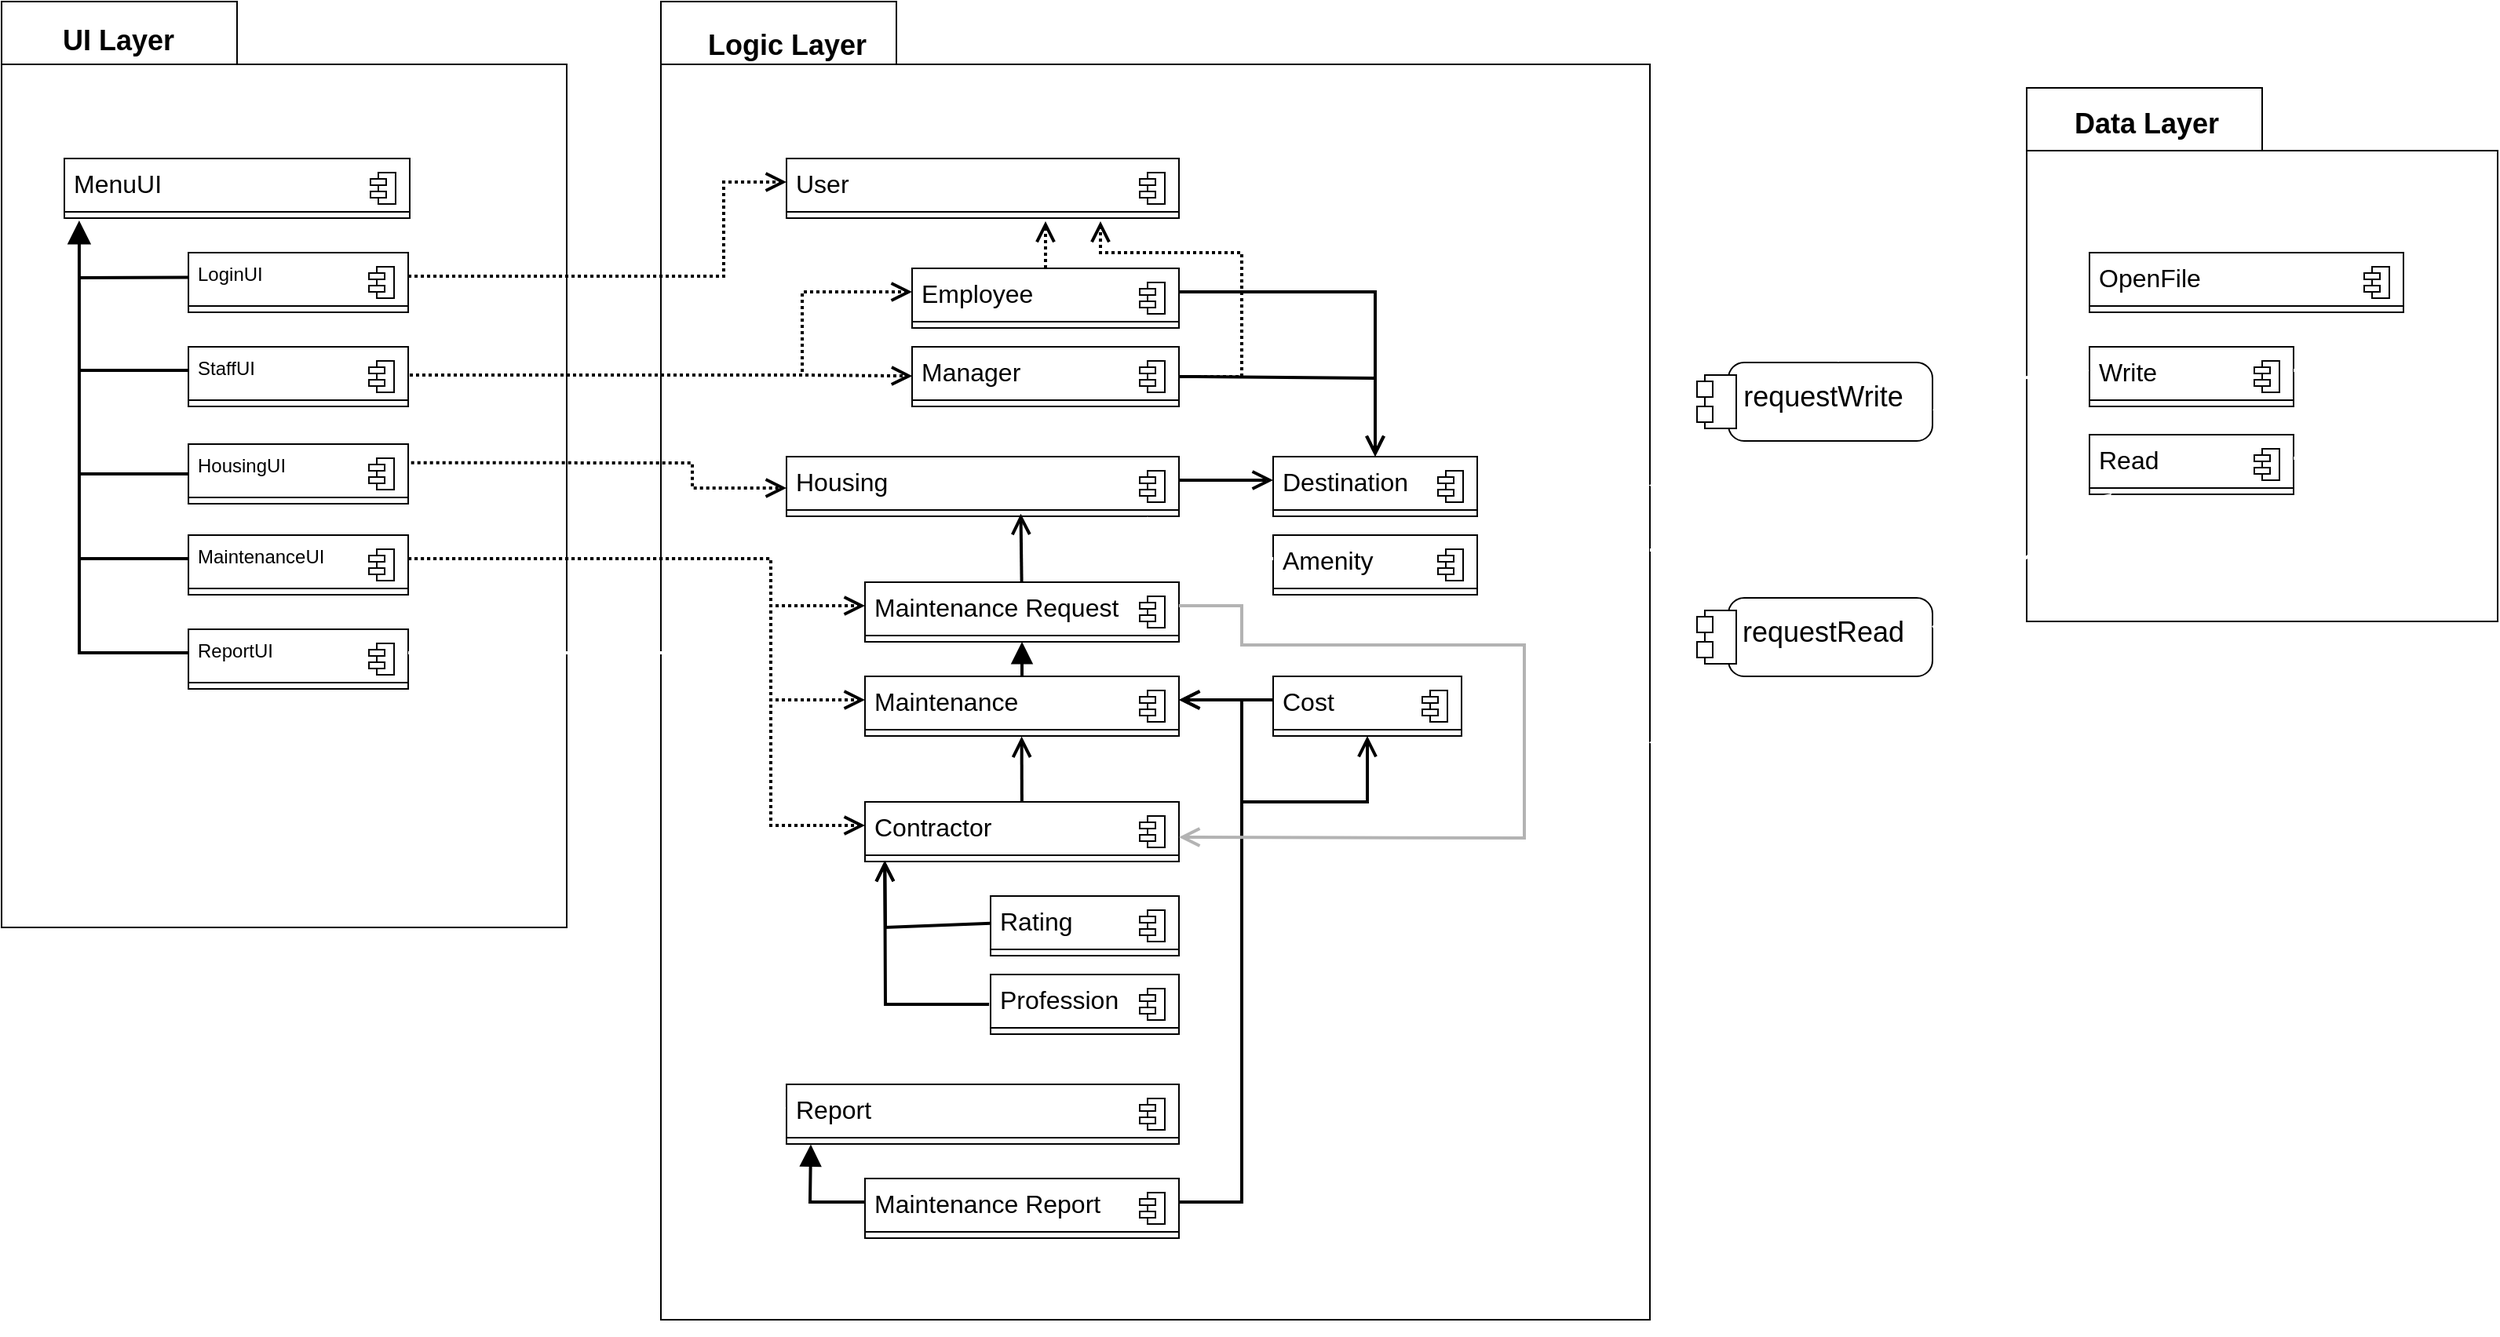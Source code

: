 <mxfile>
    <diagram id="KX5IA-no8OIPDdIY10QK" name="Page-1">
        <mxGraphModel dx="1958" dy="1883" grid="1" gridSize="10" guides="1" tooltips="1" connect="1" arrows="1" fold="1" page="1" pageScale="1" pageWidth="827" pageHeight="1169" math="0" shadow="0">
            <root>
                <mxCell id="0"/>
                <mxCell id="1" parent="0"/>
                <mxCell id="13" value="" style="group" vertex="1" connectable="0" parent="1">
                    <mxGeometry x="40" y="50" width="360" height="590" as="geometry"/>
                </mxCell>
                <mxCell id="11" value="" style="shape=folder;fontStyle=1;tabWidth=150;tabHeight=40;tabPosition=left;html=1;boundedLbl=1;" vertex="1" parent="13">
                    <mxGeometry width="360" height="590" as="geometry"/>
                </mxCell>
                <mxCell id="12" value="UI Layer" style="text;html=1;resizable=0;autosize=1;align=center;verticalAlign=middle;points=[];fillColor=none;strokeColor=none;rounded=0;fontSize=18;fontStyle=1" vertex="1" parent="13">
                    <mxGeometry x="29.032" y="9.516" width="90" height="30" as="geometry"/>
                </mxCell>
                <mxCell id="20" value="" style="fontStyle=1;align=center;verticalAlign=top;childLayout=stackLayout;horizontal=1;horizontalStack=0;resizeParent=1;resizeParentMax=0;resizeLast=0;marginBottom=0;fontSize=18;" vertex="1" parent="13">
                    <mxGeometry x="40" y="100" width="220" height="38" as="geometry"/>
                </mxCell>
                <mxCell id="21" value="&lt;font style=&quot;font-size: 16px&quot;&gt;MenuUI&lt;/font&gt;" style="html=1;align=left;spacingLeft=4;verticalAlign=top;strokeColor=none;fillColor=none;" vertex="1" parent="20">
                    <mxGeometry width="220" height="30" as="geometry"/>
                </mxCell>
                <mxCell id="22" value="" style="shape=module;jettyWidth=10;jettyHeight=4;" vertex="1" parent="21">
                    <mxGeometry x="1" width="16" height="20" relative="1" as="geometry">
                        <mxPoint x="-25" y="9" as="offset"/>
                    </mxGeometry>
                </mxCell>
                <mxCell id="23" value="" style="line;strokeWidth=1;fillColor=none;align=left;verticalAlign=middle;spacingTop=-1;spacingLeft=3;spacingRight=3;rotatable=0;labelPosition=right;points=[];portConstraint=eastwest;" vertex="1" parent="20">
                    <mxGeometry y="30" width="220" height="8" as="geometry"/>
                </mxCell>
                <mxCell id="33" value="" style="fontStyle=1;align=center;verticalAlign=top;childLayout=stackLayout;horizontal=1;horizontalStack=0;resizeParent=1;resizeParentMax=0;resizeLast=0;marginBottom=0;fontSize=18;" vertex="1" parent="13">
                    <mxGeometry x="119.03" y="282" width="140" height="38" as="geometry"/>
                </mxCell>
                <mxCell id="34" value="HousingUI" style="html=1;align=left;spacingLeft=4;verticalAlign=top;strokeColor=none;fillColor=none;" vertex="1" parent="33">
                    <mxGeometry width="140" height="30" as="geometry"/>
                </mxCell>
                <mxCell id="35" value="" style="shape=module;jettyWidth=10;jettyHeight=4;" vertex="1" parent="34">
                    <mxGeometry x="1" width="16" height="20" relative="1" as="geometry">
                        <mxPoint x="-25" y="9" as="offset"/>
                    </mxGeometry>
                </mxCell>
                <mxCell id="36" value="" style="line;strokeWidth=1;fillColor=none;align=left;verticalAlign=middle;spacingTop=-1;spacingLeft=3;spacingRight=3;rotatable=0;labelPosition=right;points=[];portConstraint=eastwest;" vertex="1" parent="33">
                    <mxGeometry y="30" width="140" height="8" as="geometry"/>
                </mxCell>
                <mxCell id="41" value="" style="fontStyle=1;align=center;verticalAlign=top;childLayout=stackLayout;horizontal=1;horizontalStack=0;resizeParent=1;resizeParentMax=0;resizeLast=0;marginBottom=0;fontSize=18;" vertex="1" parent="13">
                    <mxGeometry x="119.03" y="160" width="140" height="38" as="geometry"/>
                </mxCell>
                <mxCell id="42" value="LoginUI" style="html=1;align=left;spacingLeft=4;verticalAlign=top;strokeColor=none;fillColor=none;" vertex="1" parent="41">
                    <mxGeometry width="140" height="30" as="geometry"/>
                </mxCell>
                <mxCell id="43" value="" style="shape=module;jettyWidth=10;jettyHeight=4;" vertex="1" parent="42">
                    <mxGeometry x="1" width="16" height="20" relative="1" as="geometry">
                        <mxPoint x="-25" y="9" as="offset"/>
                    </mxGeometry>
                </mxCell>
                <mxCell id="44" value="" style="line;strokeWidth=1;fillColor=none;align=left;verticalAlign=middle;spacingTop=-1;spacingLeft=3;spacingRight=3;rotatable=0;labelPosition=right;points=[];portConstraint=eastwest;" vertex="1" parent="41">
                    <mxGeometry y="30" width="140" height="8" as="geometry"/>
                </mxCell>
                <mxCell id="29" value="" style="fontStyle=1;align=center;verticalAlign=top;childLayout=stackLayout;horizontal=1;horizontalStack=0;resizeParent=1;resizeParentMax=0;resizeLast=0;marginBottom=0;fontSize=18;" vertex="1" parent="13">
                    <mxGeometry x="119.03" y="220" width="140" height="38" as="geometry"/>
                </mxCell>
                <mxCell id="30" value="StaffUI" style="html=1;align=left;spacingLeft=4;verticalAlign=top;strokeColor=none;fillColor=none;" vertex="1" parent="29">
                    <mxGeometry width="140" height="30" as="geometry"/>
                </mxCell>
                <mxCell id="31" value="" style="shape=module;jettyWidth=10;jettyHeight=4;" vertex="1" parent="30">
                    <mxGeometry x="1" width="16" height="20" relative="1" as="geometry">
                        <mxPoint x="-25" y="9" as="offset"/>
                    </mxGeometry>
                </mxCell>
                <mxCell id="32" value="" style="line;strokeWidth=1;fillColor=none;align=left;verticalAlign=middle;spacingTop=-1;spacingLeft=3;spacingRight=3;rotatable=0;labelPosition=right;points=[];portConstraint=eastwest;" vertex="1" parent="29">
                    <mxGeometry y="30" width="140" height="8" as="geometry"/>
                </mxCell>
                <mxCell id="37" value="" style="fontStyle=1;align=center;verticalAlign=top;childLayout=stackLayout;horizontal=1;horizontalStack=0;resizeParent=1;resizeParentMax=0;resizeLast=0;marginBottom=0;fontSize=18;" vertex="1" parent="13">
                    <mxGeometry x="119.03" y="340" width="140" height="38" as="geometry"/>
                </mxCell>
                <mxCell id="38" value="MaintenanceUI" style="html=1;align=left;spacingLeft=4;verticalAlign=top;strokeColor=none;fillColor=none;" vertex="1" parent="37">
                    <mxGeometry width="140" height="30" as="geometry"/>
                </mxCell>
                <mxCell id="39" value="" style="shape=module;jettyWidth=10;jettyHeight=4;" vertex="1" parent="38">
                    <mxGeometry x="1" width="16" height="20" relative="1" as="geometry">
                        <mxPoint x="-25" y="9" as="offset"/>
                    </mxGeometry>
                </mxCell>
                <mxCell id="40" value="" style="line;strokeWidth=1;fillColor=none;align=left;verticalAlign=middle;spacingTop=-1;spacingLeft=3;spacingRight=3;rotatable=0;labelPosition=right;points=[];portConstraint=eastwest;" vertex="1" parent="37">
                    <mxGeometry y="30" width="140" height="8" as="geometry"/>
                </mxCell>
                <mxCell id="45" value="" style="fontStyle=1;align=center;verticalAlign=top;childLayout=stackLayout;horizontal=1;horizontalStack=0;resizeParent=1;resizeParentMax=0;resizeLast=0;marginBottom=0;fontSize=18;" vertex="1" parent="13">
                    <mxGeometry x="119.03" y="400" width="140" height="38" as="geometry"/>
                </mxCell>
                <mxCell id="46" value="ReportUI" style="html=1;align=left;spacingLeft=4;verticalAlign=top;strokeColor=none;fillColor=none;" vertex="1" parent="45">
                    <mxGeometry width="140" height="30" as="geometry"/>
                </mxCell>
                <mxCell id="47" value="" style="shape=module;jettyWidth=10;jettyHeight=4;" vertex="1" parent="46">
                    <mxGeometry x="1" width="16" height="20" relative="1" as="geometry">
                        <mxPoint x="-25" y="9" as="offset"/>
                    </mxGeometry>
                </mxCell>
                <mxCell id="48" value="" style="line;strokeWidth=1;fillColor=none;align=left;verticalAlign=middle;spacingTop=-1;spacingLeft=3;spacingRight=3;rotatable=0;labelPosition=right;points=[];portConstraint=eastwest;" vertex="1" parent="45">
                    <mxGeometry y="30" width="140" height="8" as="geometry"/>
                </mxCell>
                <mxCell id="52" style="edgeStyle=orthogonalEdgeStyle;html=1;entryX=0;entryY=0.5;entryDx=0;entryDy=0;fontSize=18;exitX=0.043;exitY=1.041;exitDx=0;exitDy=0;exitPerimeter=0;rounded=0;endSize=9;strokeWidth=2;endArrow=none;endFill=0;startArrow=block;startFill=1;startSize=10;" edge="1" parent="13" source="20" target="46">
                    <mxGeometry relative="1" as="geometry"/>
                </mxCell>
                <mxCell id="14" value="" style="group" vertex="1" connectable="0" parent="1">
                    <mxGeometry x="460" y="50" width="630" height="850" as="geometry"/>
                </mxCell>
                <mxCell id="15" value="" style="shape=folder;fontStyle=1;tabWidth=150;tabHeight=40;tabPosition=left;html=1;boundedLbl=1;" vertex="1" parent="14">
                    <mxGeometry width="630" height="840" as="geometry"/>
                </mxCell>
                <mxCell id="16" value="Logic Layer" style="text;html=1;resizable=0;autosize=1;align=center;verticalAlign=middle;points=[];fillColor=none;strokeColor=none;rounded=0;fontSize=18;fontStyle=1" vertex="1" parent="14">
                    <mxGeometry x="20.323" y="13.226" width="120" height="30" as="geometry"/>
                </mxCell>
                <mxCell id="60" value="" style="fontStyle=1;align=center;verticalAlign=top;childLayout=stackLayout;horizontal=1;horizontalStack=0;resizeParent=1;resizeParentMax=0;resizeLast=0;marginBottom=0;fontSize=18;" vertex="1" parent="14">
                    <mxGeometry x="80" y="100" width="250" height="38" as="geometry"/>
                </mxCell>
                <mxCell id="61" value="&lt;span style=&quot;font-size: 16px&quot;&gt;User&lt;/span&gt;" style="html=1;align=left;spacingLeft=4;verticalAlign=top;strokeColor=none;fillColor=none;" vertex="1" parent="60">
                    <mxGeometry width="250" height="30" as="geometry"/>
                </mxCell>
                <mxCell id="62" value="" style="shape=module;jettyWidth=10;jettyHeight=4;" vertex="1" parent="61">
                    <mxGeometry x="1" width="16" height="20" relative="1" as="geometry">
                        <mxPoint x="-25" y="9" as="offset"/>
                    </mxGeometry>
                </mxCell>
                <mxCell id="63" value="" style="line;strokeWidth=1;fillColor=none;align=left;verticalAlign=middle;spacingTop=-1;spacingLeft=3;spacingRight=3;rotatable=0;labelPosition=right;points=[];portConstraint=eastwest;" vertex="1" parent="60">
                    <mxGeometry y="30" width="250" height="8" as="geometry"/>
                </mxCell>
                <mxCell id="65" value="" style="fontStyle=1;align=center;verticalAlign=top;childLayout=stackLayout;horizontal=1;horizontalStack=0;resizeParent=1;resizeParentMax=0;resizeLast=0;marginBottom=0;fontSize=18;" vertex="1" parent="14">
                    <mxGeometry x="160" y="170" width="170" height="38" as="geometry"/>
                </mxCell>
                <mxCell id="66" value="&lt;span style=&quot;font-size: 16px&quot;&gt;Employee&lt;/span&gt;" style="html=1;align=left;spacingLeft=4;verticalAlign=top;strokeColor=none;fillColor=none;" vertex="1" parent="65">
                    <mxGeometry width="170" height="30" as="geometry"/>
                </mxCell>
                <mxCell id="67" value="" style="shape=module;jettyWidth=10;jettyHeight=4;" vertex="1" parent="66">
                    <mxGeometry x="1" width="16" height="20" relative="1" as="geometry">
                        <mxPoint x="-25" y="9" as="offset"/>
                    </mxGeometry>
                </mxCell>
                <mxCell id="68" value="" style="line;strokeWidth=1;fillColor=none;align=left;verticalAlign=middle;spacingTop=-1;spacingLeft=3;spacingRight=3;rotatable=0;labelPosition=right;points=[];portConstraint=eastwest;" vertex="1" parent="65">
                    <mxGeometry y="30" width="170" height="8" as="geometry"/>
                </mxCell>
                <mxCell id="69" style="edgeStyle=none;rounded=0;html=1;entryX=0.66;entryY=1.25;entryDx=0;entryDy=0;entryPerimeter=0;dashed=1;dashPattern=1 1;fontSize=18;startArrow=none;startFill=0;endArrow=open;endFill=0;startSize=10;endSize=9;strokeWidth=2;" edge="1" parent="14" source="66" target="63">
                    <mxGeometry relative="1" as="geometry"/>
                </mxCell>
                <mxCell id="77" value="" style="fontStyle=1;align=center;verticalAlign=top;childLayout=stackLayout;horizontal=1;horizontalStack=0;resizeParent=1;resizeParentMax=0;resizeLast=0;marginBottom=0;fontSize=18;" vertex="1" parent="14">
                    <mxGeometry x="160" y="220" width="170" height="38" as="geometry"/>
                </mxCell>
                <mxCell id="78" value="&lt;span style=&quot;font-size: 16px&quot;&gt;Manager&lt;/span&gt;" style="html=1;align=left;spacingLeft=4;verticalAlign=top;strokeColor=none;fillColor=none;" vertex="1" parent="77">
                    <mxGeometry width="170" height="30" as="geometry"/>
                </mxCell>
                <mxCell id="79" value="" style="shape=module;jettyWidth=10;jettyHeight=4;" vertex="1" parent="78">
                    <mxGeometry x="1" width="16" height="20" relative="1" as="geometry">
                        <mxPoint x="-25" y="9" as="offset"/>
                    </mxGeometry>
                </mxCell>
                <mxCell id="80" value="" style="line;strokeWidth=1;fillColor=none;align=left;verticalAlign=middle;spacingTop=-1;spacingLeft=3;spacingRight=3;rotatable=0;labelPosition=right;points=[];portConstraint=eastwest;" vertex="1" parent="77">
                    <mxGeometry y="30" width="170" height="8" as="geometry"/>
                </mxCell>
                <mxCell id="71" value="" style="fontStyle=1;align=center;verticalAlign=top;childLayout=stackLayout;horizontal=1;horizontalStack=0;resizeParent=1;resizeParentMax=0;resizeLast=0;marginBottom=0;fontSize=18;" vertex="1" parent="14">
                    <mxGeometry x="80" y="290" width="250" height="38" as="geometry"/>
                </mxCell>
                <mxCell id="72" value="&lt;span style=&quot;font-size: 16px&quot;&gt;Housing&lt;/span&gt;" style="html=1;align=left;spacingLeft=4;verticalAlign=top;strokeColor=none;fillColor=none;" vertex="1" parent="71">
                    <mxGeometry width="250" height="30" as="geometry"/>
                </mxCell>
                <mxCell id="73" value="" style="shape=module;jettyWidth=10;jettyHeight=4;" vertex="1" parent="72">
                    <mxGeometry x="1" width="16" height="20" relative="1" as="geometry">
                        <mxPoint x="-25" y="9" as="offset"/>
                    </mxGeometry>
                </mxCell>
                <mxCell id="74" value="" style="line;strokeWidth=1;fillColor=none;align=left;verticalAlign=middle;spacingTop=-1;spacingLeft=3;spacingRight=3;rotatable=0;labelPosition=right;points=[];portConstraint=eastwest;" vertex="1" parent="71">
                    <mxGeometry y="30" width="250" height="8" as="geometry"/>
                </mxCell>
                <mxCell id="82" value="" style="fontStyle=1;align=center;verticalAlign=top;childLayout=stackLayout;horizontal=1;horizontalStack=0;resizeParent=1;resizeParentMax=0;resizeLast=0;marginBottom=0;fontSize=18;" vertex="1" parent="14">
                    <mxGeometry x="390" y="290" width="130" height="38" as="geometry"/>
                </mxCell>
                <mxCell id="83" value="&lt;span style=&quot;font-size: 16px&quot;&gt;Destination&lt;/span&gt;" style="html=1;align=left;spacingLeft=4;verticalAlign=top;strokeColor=none;fillColor=none;" vertex="1" parent="82">
                    <mxGeometry width="130" height="30" as="geometry"/>
                </mxCell>
                <mxCell id="84" value="" style="shape=module;jettyWidth=10;jettyHeight=4;" vertex="1" parent="83">
                    <mxGeometry x="1" width="16" height="20" relative="1" as="geometry">
                        <mxPoint x="-25" y="9" as="offset"/>
                    </mxGeometry>
                </mxCell>
                <mxCell id="85" value="" style="line;strokeWidth=1;fillColor=none;align=left;verticalAlign=middle;spacingTop=-1;spacingLeft=3;spacingRight=3;rotatable=0;labelPosition=right;points=[];portConstraint=eastwest;" vertex="1" parent="82">
                    <mxGeometry y="30" width="130" height="8" as="geometry"/>
                </mxCell>
                <mxCell id="86" style="edgeStyle=none;rounded=0;html=1;entryX=0.5;entryY=0;entryDx=0;entryDy=0;fontSize=18;startArrow=none;startFill=0;endArrow=open;endFill=0;startSize=10;endSize=9;strokeWidth=2;exitX=0.999;exitY=0.632;exitDx=0;exitDy=0;exitPerimeter=0;" edge="1" parent="14" source="78" target="83">
                    <mxGeometry relative="1" as="geometry">
                        <Array as="points">
                            <mxPoint x="455" y="240"/>
                        </Array>
                    </mxGeometry>
                </mxCell>
                <mxCell id="87" style="edgeStyle=none;rounded=0;html=1;entryX=0.5;entryY=0;entryDx=0;entryDy=0;fontSize=18;startArrow=none;startFill=0;endArrow=open;endFill=0;startSize=10;endSize=9;strokeWidth=2;" edge="1" parent="14" source="66" target="83">
                    <mxGeometry relative="1" as="geometry">
                        <Array as="points">
                            <mxPoint x="455" y="185"/>
                        </Array>
                    </mxGeometry>
                </mxCell>
                <mxCell id="93" value="" style="fontStyle=1;align=center;verticalAlign=top;childLayout=stackLayout;horizontal=1;horizontalStack=0;resizeParent=1;resizeParentMax=0;resizeLast=0;marginBottom=0;fontSize=18;" vertex="1" parent="14">
                    <mxGeometry x="130" y="370" width="200" height="38" as="geometry"/>
                </mxCell>
                <mxCell id="94" value="&lt;span style=&quot;font-size: 16px&quot;&gt;Maintenance Request&lt;/span&gt;" style="html=1;align=left;spacingLeft=4;verticalAlign=top;strokeColor=none;fillColor=none;" vertex="1" parent="93">
                    <mxGeometry width="200" height="30" as="geometry"/>
                </mxCell>
                <mxCell id="95" value="" style="shape=module;jettyWidth=10;jettyHeight=4;" vertex="1" parent="94">
                    <mxGeometry x="1" width="16" height="20" relative="1" as="geometry">
                        <mxPoint x="-25" y="9" as="offset"/>
                    </mxGeometry>
                </mxCell>
                <mxCell id="96" value="" style="line;strokeWidth=1;fillColor=none;align=left;verticalAlign=middle;spacingTop=-1;spacingLeft=3;spacingRight=3;rotatable=0;labelPosition=right;points=[];portConstraint=eastwest;" vertex="1" parent="93">
                    <mxGeometry y="30" width="200" height="8" as="geometry"/>
                </mxCell>
                <mxCell id="98" value="" style="fontStyle=1;align=center;verticalAlign=top;childLayout=stackLayout;horizontal=1;horizontalStack=0;resizeParent=1;resizeParentMax=0;resizeLast=0;marginBottom=0;fontSize=18;" vertex="1" parent="14">
                    <mxGeometry x="130" y="430" width="200" height="38" as="geometry"/>
                </mxCell>
                <mxCell id="99" value="&lt;span style=&quot;font-size: 16px&quot;&gt;Maintenance&lt;/span&gt;" style="html=1;align=left;spacingLeft=4;verticalAlign=top;strokeColor=none;fillColor=none;" vertex="1" parent="98">
                    <mxGeometry width="200" height="30" as="geometry"/>
                </mxCell>
                <mxCell id="100" value="" style="shape=module;jettyWidth=10;jettyHeight=4;" vertex="1" parent="99">
                    <mxGeometry x="1" width="16" height="20" relative="1" as="geometry">
                        <mxPoint x="-25" y="9" as="offset"/>
                    </mxGeometry>
                </mxCell>
                <mxCell id="101" value="" style="line;strokeWidth=1;fillColor=none;align=left;verticalAlign=middle;spacingTop=-1;spacingLeft=3;spacingRight=3;rotatable=0;labelPosition=right;points=[];portConstraint=eastwest;" vertex="1" parent="98">
                    <mxGeometry y="30" width="200" height="8" as="geometry"/>
                </mxCell>
                <mxCell id="102" value="" style="fontStyle=1;align=center;verticalAlign=top;childLayout=stackLayout;horizontal=1;horizontalStack=0;resizeParent=1;resizeParentMax=0;resizeLast=0;marginBottom=0;fontSize=18;" vertex="1" parent="14">
                    <mxGeometry x="130" y="510" width="200" height="38" as="geometry"/>
                </mxCell>
                <mxCell id="103" value="&lt;span style=&quot;font-size: 16px&quot;&gt;Contractor&lt;/span&gt;" style="html=1;align=left;spacingLeft=4;verticalAlign=top;strokeColor=none;fillColor=none;" vertex="1" parent="102">
                    <mxGeometry width="200" height="30" as="geometry"/>
                </mxCell>
                <mxCell id="104" value="" style="shape=module;jettyWidth=10;jettyHeight=4;" vertex="1" parent="103">
                    <mxGeometry x="1" width="16" height="20" relative="1" as="geometry">
                        <mxPoint x="-25" y="9" as="offset"/>
                    </mxGeometry>
                </mxCell>
                <mxCell id="105" value="" style="line;strokeWidth=1;fillColor=none;align=left;verticalAlign=middle;spacingTop=-1;spacingLeft=3;spacingRight=3;rotatable=0;labelPosition=right;points=[];portConstraint=eastwest;" vertex="1" parent="102">
                    <mxGeometry y="30" width="200" height="8" as="geometry"/>
                </mxCell>
                <mxCell id="106" style="edgeStyle=none;rounded=0;html=1;entryX=0.597;entryY=0.794;entryDx=0;entryDy=0;entryPerimeter=0;fontSize=18;startArrow=none;startFill=0;endArrow=open;endFill=0;startSize=10;endSize=9;strokeWidth=2;" edge="1" parent="14" source="94" target="74">
                    <mxGeometry relative="1" as="geometry"/>
                </mxCell>
                <mxCell id="107" style="edgeStyle=none;rounded=0;html=1;entryX=0.5;entryY=1;entryDx=0;entryDy=0;fontSize=18;startArrow=none;startFill=0;endArrow=block;endFill=1;startSize=10;endSize=9;strokeWidth=2;" edge="1" parent="14" source="99" target="93">
                    <mxGeometry relative="1" as="geometry"/>
                </mxCell>
                <mxCell id="112" style="edgeStyle=none;rounded=0;html=1;entryX=0.499;entryY=1.036;entryDx=0;entryDy=0;entryPerimeter=0;fontSize=18;startArrow=none;startFill=0;endArrow=open;endFill=0;startSize=10;endSize=9;strokeWidth=2;" edge="1" parent="14" source="103" target="101">
                    <mxGeometry relative="1" as="geometry"/>
                </mxCell>
                <mxCell id="113" value="" style="fontStyle=1;align=center;verticalAlign=top;childLayout=stackLayout;horizontal=1;horizontalStack=0;resizeParent=1;resizeParentMax=0;resizeLast=0;marginBottom=0;fontSize=18;" vertex="1" parent="14">
                    <mxGeometry x="210" y="570" width="120" height="38" as="geometry"/>
                </mxCell>
                <mxCell id="114" value="&lt;span style=&quot;font-size: 16px&quot;&gt;Rating&lt;/span&gt;" style="html=1;align=left;spacingLeft=4;verticalAlign=top;strokeColor=none;fillColor=none;" vertex="1" parent="113">
                    <mxGeometry width="120" height="30" as="geometry"/>
                </mxCell>
                <mxCell id="115" value="" style="shape=module;jettyWidth=10;jettyHeight=4;" vertex="1" parent="114">
                    <mxGeometry x="1" width="16" height="20" relative="1" as="geometry">
                        <mxPoint x="-25" y="9" as="offset"/>
                    </mxGeometry>
                </mxCell>
                <mxCell id="116" value="" style="line;strokeWidth=1;fillColor=none;align=left;verticalAlign=middle;spacingTop=-1;spacingLeft=3;spacingRight=3;rotatable=0;labelPosition=right;points=[];portConstraint=eastwest;" vertex="1" parent="113">
                    <mxGeometry y="30" width="120" height="8" as="geometry"/>
                </mxCell>
                <mxCell id="123" style="edgeStyle=none;rounded=0;html=1;fontSize=18;startArrow=none;startFill=0;endArrow=open;endFill=0;startSize=10;endSize=9;strokeWidth=2;entryX=0.063;entryY=0.984;entryDx=0;entryDy=0;entryPerimeter=0;" edge="1" parent="14" source="114" target="102">
                    <mxGeometry relative="1" as="geometry">
                        <mxPoint x="143" y="550" as="targetPoint"/>
                        <Array as="points">
                            <mxPoint x="143" y="590"/>
                        </Array>
                    </mxGeometry>
                </mxCell>
                <mxCell id="124" value="" style="fontStyle=1;align=center;verticalAlign=top;childLayout=stackLayout;horizontal=1;horizontalStack=0;resizeParent=1;resizeParentMax=0;resizeLast=0;marginBottom=0;fontSize=18;" vertex="1" parent="14">
                    <mxGeometry x="390" y="430" width="120" height="38" as="geometry"/>
                </mxCell>
                <mxCell id="125" value="&lt;span style=&quot;font-size: 16px&quot;&gt;Cost&lt;/span&gt;" style="html=1;align=left;spacingLeft=4;verticalAlign=top;strokeColor=none;fillColor=none;" vertex="1" parent="124">
                    <mxGeometry width="120" height="30" as="geometry"/>
                </mxCell>
                <mxCell id="126" value="" style="shape=module;jettyWidth=10;jettyHeight=4;" vertex="1" parent="125">
                    <mxGeometry x="1" width="16" height="20" relative="1" as="geometry">
                        <mxPoint x="-25" y="9" as="offset"/>
                    </mxGeometry>
                </mxCell>
                <mxCell id="127" value="" style="line;strokeWidth=1;fillColor=none;align=left;verticalAlign=middle;spacingTop=-1;spacingLeft=3;spacingRight=3;rotatable=0;labelPosition=right;points=[];portConstraint=eastwest;" vertex="1" parent="124">
                    <mxGeometry y="30" width="120" height="8" as="geometry"/>
                </mxCell>
                <mxCell id="151" style="edgeStyle=none;rounded=0;html=1;entryX=0.062;entryY=1.036;entryDx=0;entryDy=0;entryPerimeter=0;fontSize=18;startArrow=none;startFill=0;endArrow=block;endFill=1;startSize=10;endSize=9;strokeWidth=2;exitX=0;exitY=0.5;exitDx=0;exitDy=0;" edge="1" parent="14" source="134" target="132">
                    <mxGeometry relative="1" as="geometry">
                        <mxPoint x="129" y="710" as="sourcePoint"/>
                        <Array as="points">
                            <mxPoint x="95" y="765"/>
                        </Array>
                    </mxGeometry>
                </mxCell>
                <mxCell id="157" style="edgeStyle=none;rounded=0;html=1;fontSize=18;startArrow=none;startFill=0;endArrow=open;endFill=0;startSize=10;endSize=9;strokeWidth=2;" edge="1" parent="14" source="134">
                    <mxGeometry relative="1" as="geometry">
                        <mxPoint x="330" y="445" as="targetPoint"/>
                        <Array as="points">
                            <mxPoint x="370" y="765"/>
                            <mxPoint x="370" y="445"/>
                        </Array>
                    </mxGeometry>
                </mxCell>
                <mxCell id="158" style="edgeStyle=none;rounded=0;html=1;fontSize=18;startArrow=none;startFill=0;endArrow=open;endFill=0;startSize=10;endSize=9;strokeWidth=2;entryX=0.5;entryY=1;entryDx=0;entryDy=0;" edge="1" parent="14" source="134" target="124">
                    <mxGeometry relative="1" as="geometry">
                        <mxPoint x="450" y="470" as="targetPoint"/>
                        <Array as="points">
                            <mxPoint x="370" y="765"/>
                            <mxPoint x="370" y="510"/>
                            <mxPoint x="450" y="510"/>
                        </Array>
                    </mxGeometry>
                </mxCell>
                <mxCell id="159" style="edgeStyle=none;rounded=0;html=1;entryX=1;entryY=0.75;entryDx=0;entryDy=0;fontSize=18;startArrow=none;startFill=0;endArrow=open;endFill=0;startSize=10;endSize=9;strokeWidth=2;shadow=0;sketch=0;strokeColor=#B3B3B3;" edge="1" parent="14" source="94" target="103">
                    <mxGeometry relative="1" as="geometry">
                        <Array as="points">
                            <mxPoint x="370" y="385"/>
                            <mxPoint x="370" y="410"/>
                            <mxPoint x="550" y="410"/>
                            <mxPoint x="550" y="533"/>
                        </Array>
                    </mxGeometry>
                </mxCell>
                <mxCell id="187" value="" style="fontStyle=1;align=center;verticalAlign=top;childLayout=stackLayout;horizontal=1;horizontalStack=0;resizeParent=1;resizeParentMax=0;resizeLast=0;marginBottom=0;fontSize=18;" vertex="1" parent="14">
                    <mxGeometry x="390" y="340" width="130" height="38" as="geometry"/>
                </mxCell>
                <mxCell id="188" value="&lt;span style=&quot;font-size: 16px&quot;&gt;Amenity&lt;/span&gt;" style="html=1;align=left;spacingLeft=4;verticalAlign=top;strokeColor=none;fillColor=none;" vertex="1" parent="187">
                    <mxGeometry width="130" height="30" as="geometry"/>
                </mxCell>
                <mxCell id="189" value="" style="shape=module;jettyWidth=10;jettyHeight=4;" vertex="1" parent="188">
                    <mxGeometry x="1" width="16" height="20" relative="1" as="geometry">
                        <mxPoint x="-25" y="9" as="offset"/>
                    </mxGeometry>
                </mxCell>
                <mxCell id="190" value="" style="line;strokeWidth=1;fillColor=none;align=left;verticalAlign=middle;spacingTop=-1;spacingLeft=3;spacingRight=3;rotatable=0;labelPosition=right;points=[];portConstraint=eastwest;" vertex="1" parent="187">
                    <mxGeometry y="30" width="130" height="8" as="geometry"/>
                </mxCell>
                <mxCell id="191" style="edgeStyle=none;rounded=0;sketch=0;html=1;shadow=0;fontSize=18;startArrow=none;startFill=0;endArrow=open;endFill=0;strokeColor=#FFFFFF;strokeWidth=2;" edge="1" parent="14" source="188">
                    <mxGeometry relative="1" as="geometry">
                        <mxPoint x="310" y="328" as="targetPoint"/>
                        <Array as="points">
                            <mxPoint x="310" y="355"/>
                        </Array>
                    </mxGeometry>
                </mxCell>
                <mxCell id="133" value="" style="fontStyle=1;align=center;verticalAlign=top;childLayout=stackLayout;horizontal=1;horizontalStack=0;resizeParent=1;resizeParentMax=0;resizeLast=0;marginBottom=0;fontSize=18;" vertex="1" parent="14">
                    <mxGeometry x="130" y="750" width="200" height="38" as="geometry"/>
                </mxCell>
                <mxCell id="134" value="&lt;span style=&quot;font-size: 16px&quot;&gt;Maintenance Report&lt;/span&gt;" style="html=1;align=left;spacingLeft=4;verticalAlign=top;strokeColor=none;fillColor=none;" vertex="1" parent="133">
                    <mxGeometry width="200" height="30" as="geometry"/>
                </mxCell>
                <mxCell id="135" value="" style="shape=module;jettyWidth=10;jettyHeight=4;" vertex="1" parent="134">
                    <mxGeometry x="1" width="16" height="20" relative="1" as="geometry">
                        <mxPoint x="-25" y="9" as="offset"/>
                    </mxGeometry>
                </mxCell>
                <mxCell id="136" value="" style="line;strokeWidth=1;fillColor=none;align=left;verticalAlign=middle;spacingTop=-1;spacingLeft=3;spacingRight=3;rotatable=0;labelPosition=right;points=[];portConstraint=eastwest;" vertex="1" parent="133">
                    <mxGeometry y="30" width="200" height="8" as="geometry"/>
                </mxCell>
                <mxCell id="129" value="" style="fontStyle=1;align=center;verticalAlign=top;childLayout=stackLayout;horizontal=1;horizontalStack=0;resizeParent=1;resizeParentMax=0;resizeLast=0;marginBottom=0;fontSize=18;" vertex="1" parent="14">
                    <mxGeometry x="80" y="690" width="250" height="38" as="geometry"/>
                </mxCell>
                <mxCell id="130" value="&lt;span style=&quot;font-size: 16px&quot;&gt;Report&lt;/span&gt;" style="html=1;align=left;spacingLeft=4;verticalAlign=top;strokeColor=none;fillColor=none;" vertex="1" parent="129">
                    <mxGeometry width="250" height="30" as="geometry"/>
                </mxCell>
                <mxCell id="131" value="" style="shape=module;jettyWidth=10;jettyHeight=4;" vertex="1" parent="130">
                    <mxGeometry x="1" width="16" height="20" relative="1" as="geometry">
                        <mxPoint x="-25" y="9" as="offset"/>
                    </mxGeometry>
                </mxCell>
                <mxCell id="132" value="" style="line;strokeWidth=1;fillColor=none;align=left;verticalAlign=middle;spacingTop=-1;spacingLeft=3;spacingRight=3;rotatable=0;labelPosition=right;points=[];portConstraint=eastwest;" vertex="1" parent="129">
                    <mxGeometry y="30" width="250" height="8" as="geometry"/>
                </mxCell>
                <mxCell id="259" value="" style="fontStyle=1;align=center;verticalAlign=top;childLayout=stackLayout;horizontal=1;horizontalStack=0;resizeParent=1;resizeParentMax=0;resizeLast=0;marginBottom=0;fontSize=18;" vertex="1" parent="14">
                    <mxGeometry x="210" y="620" width="120" height="38" as="geometry"/>
                </mxCell>
                <mxCell id="260" value="&lt;span style=&quot;font-size: 16px&quot;&gt;Profession&lt;/span&gt;" style="html=1;align=left;spacingLeft=4;verticalAlign=top;strokeColor=none;fillColor=none;" vertex="1" parent="259">
                    <mxGeometry width="120" height="30" as="geometry"/>
                </mxCell>
                <mxCell id="261" value="" style="shape=module;jettyWidth=10;jettyHeight=4;" vertex="1" parent="260">
                    <mxGeometry x="1" width="16" height="20" relative="1" as="geometry">
                        <mxPoint x="-25" y="9" as="offset"/>
                    </mxGeometry>
                </mxCell>
                <mxCell id="262" value="" style="line;strokeWidth=1;fillColor=none;align=left;verticalAlign=middle;spacingTop=-1;spacingLeft=3;spacingRight=3;rotatable=0;labelPosition=right;points=[];portConstraint=eastwest;" vertex="1" parent="259">
                    <mxGeometry y="30" width="120" height="8" as="geometry"/>
                </mxCell>
                <mxCell id="264" style="edgeStyle=none;rounded=0;html=1;fontSize=18;startArrow=none;startFill=0;endArrow=open;endFill=0;startSize=10;endSize=9;strokeWidth=2;entryX=0.063;entryY=0.984;entryDx=0;entryDy=0;entryPerimeter=0;exitX=-0.008;exitY=0.633;exitDx=0;exitDy=0;exitPerimeter=0;" edge="1" parent="14" source="260" target="102">
                    <mxGeometry relative="1" as="geometry">
                        <mxPoint x="143" y="550" as="targetPoint"/>
                        <Array as="points">
                            <mxPoint x="143" y="639"/>
                        </Array>
                    </mxGeometry>
                </mxCell>
                <mxCell id="17" value="" style="group" vertex="1" connectable="0" parent="1">
                    <mxGeometry x="1330" y="105" width="300" height="345" as="geometry"/>
                </mxCell>
                <mxCell id="18" value="" style="shape=folder;fontStyle=1;tabWidth=150;tabHeight=40;tabPosition=left;html=1;boundedLbl=1;" vertex="1" parent="17">
                    <mxGeometry width="300" height="340" as="geometry"/>
                </mxCell>
                <mxCell id="19" value="Data Layer" style="text;html=1;resizable=0;autosize=1;align=center;verticalAlign=middle;points=[];fillColor=none;strokeColor=none;rounded=0;fontSize=18;fontStyle=1" vertex="1" parent="17">
                    <mxGeometry x="21.29" y="7.742" width="110" height="30" as="geometry"/>
                </mxCell>
                <mxCell id="176" value="" style="fontStyle=1;align=center;verticalAlign=top;childLayout=stackLayout;horizontal=1;horizontalStack=0;resizeParent=1;resizeParentMax=0;resizeLast=0;marginBottom=0;fontSize=18;" vertex="1" parent="17">
                    <mxGeometry x="40" y="105" width="200" height="38" as="geometry"/>
                </mxCell>
                <mxCell id="177" value="&lt;span style=&quot;font-size: 16px&quot;&gt;OpenFile&lt;/span&gt;" style="html=1;align=left;spacingLeft=4;verticalAlign=top;strokeColor=none;fillColor=none;" vertex="1" parent="176">
                    <mxGeometry width="200" height="30" as="geometry"/>
                </mxCell>
                <mxCell id="178" value="" style="shape=module;jettyWidth=10;jettyHeight=4;" vertex="1" parent="177">
                    <mxGeometry x="1" width="16" height="20" relative="1" as="geometry">
                        <mxPoint x="-25" y="9" as="offset"/>
                    </mxGeometry>
                </mxCell>
                <mxCell id="179" value="" style="line;strokeWidth=1;fillColor=none;align=left;verticalAlign=middle;spacingTop=-1;spacingLeft=3;spacingRight=3;rotatable=0;labelPosition=right;points=[];portConstraint=eastwest;" vertex="1" parent="176">
                    <mxGeometry y="30" width="200" height="8" as="geometry"/>
                </mxCell>
                <mxCell id="168" value="" style="fontStyle=1;align=center;verticalAlign=top;childLayout=stackLayout;horizontal=1;horizontalStack=0;resizeParent=1;resizeParentMax=0;resizeLast=0;marginBottom=0;fontSize=18;" vertex="1" parent="17">
                    <mxGeometry x="40" y="165" width="130" height="38" as="geometry"/>
                </mxCell>
                <mxCell id="169" value="&lt;span style=&quot;font-size: 16px&quot;&gt;Write&lt;/span&gt;" style="html=1;align=left;spacingLeft=4;verticalAlign=top;strokeColor=none;fillColor=none;" vertex="1" parent="168">
                    <mxGeometry width="130" height="30" as="geometry"/>
                </mxCell>
                <mxCell id="170" value="" style="shape=module;jettyWidth=10;jettyHeight=4;" vertex="1" parent="169">
                    <mxGeometry x="1" width="16" height="20" relative="1" as="geometry">
                        <mxPoint x="-25" y="9" as="offset"/>
                    </mxGeometry>
                </mxCell>
                <mxCell id="171" value="" style="line;strokeWidth=1;fillColor=none;align=left;verticalAlign=middle;spacingTop=-1;spacingLeft=3;spacingRight=3;rotatable=0;labelPosition=right;points=[];portConstraint=eastwest;" vertex="1" parent="168">
                    <mxGeometry y="30" width="130" height="8" as="geometry"/>
                </mxCell>
                <mxCell id="172" value="" style="fontStyle=1;align=center;verticalAlign=top;childLayout=stackLayout;horizontal=1;horizontalStack=0;resizeParent=1;resizeParentMax=0;resizeLast=0;marginBottom=0;fontSize=18;" vertex="1" parent="17">
                    <mxGeometry x="40" y="221" width="130" height="38" as="geometry"/>
                </mxCell>
                <mxCell id="173" value="&lt;span style=&quot;font-size: 16px&quot;&gt;Read&lt;/span&gt;" style="html=1;align=left;spacingLeft=4;verticalAlign=top;strokeColor=none;fillColor=none;" vertex="1" parent="172">
                    <mxGeometry width="130" height="30" as="geometry"/>
                </mxCell>
                <mxCell id="174" value="" style="shape=module;jettyWidth=10;jettyHeight=4;" vertex="1" parent="173">
                    <mxGeometry x="1" width="16" height="20" relative="1" as="geometry">
                        <mxPoint x="-25" y="9" as="offset"/>
                    </mxGeometry>
                </mxCell>
                <mxCell id="175" value="" style="line;strokeWidth=1;fillColor=none;align=left;verticalAlign=middle;spacingTop=-1;spacingLeft=3;spacingRight=3;rotatable=0;labelPosition=right;points=[];portConstraint=eastwest;" vertex="1" parent="172">
                    <mxGeometry y="30" width="130" height="8" as="geometry"/>
                </mxCell>
                <mxCell id="54" style="edgeStyle=none;rounded=0;html=1;exitX=0;exitY=0.5;exitDx=0;exitDy=0;fontSize=18;startArrow=none;startFill=0;endArrow=none;endFill=0;startSize=10;endSize=9;strokeWidth=2;" edge="1" parent="1" source="38">
                    <mxGeometry relative="1" as="geometry">
                        <mxPoint x="90" y="405" as="targetPoint"/>
                    </mxGeometry>
                </mxCell>
                <mxCell id="57" style="edgeStyle=none;rounded=0;html=1;exitX=0;exitY=0.5;exitDx=0;exitDy=0;fontSize=18;startArrow=none;startFill=0;endArrow=none;endFill=0;startSize=10;endSize=9;strokeWidth=2;" edge="1" parent="1" source="33">
                    <mxGeometry relative="1" as="geometry">
                        <mxPoint x="90" y="351" as="targetPoint"/>
                    </mxGeometry>
                </mxCell>
                <mxCell id="58" style="edgeStyle=none;rounded=0;html=1;exitX=0;exitY=0.5;exitDx=0;exitDy=0;fontSize=18;startArrow=none;startFill=0;endArrow=none;endFill=0;startSize=10;endSize=9;strokeWidth=2;" edge="1" parent="1" source="30">
                    <mxGeometry relative="1" as="geometry">
                        <mxPoint x="90" y="285" as="targetPoint"/>
                    </mxGeometry>
                </mxCell>
                <mxCell id="59" style="edgeStyle=none;rounded=0;html=1;exitX=0.003;exitY=0.416;exitDx=0;exitDy=0;fontSize=18;startArrow=none;startFill=0;endArrow=none;endFill=0;startSize=10;endSize=9;strokeWidth=2;exitPerimeter=0;" edge="1" parent="1" source="41">
                    <mxGeometry relative="1" as="geometry">
                        <mxPoint x="90" y="226" as="targetPoint"/>
                    </mxGeometry>
                </mxCell>
                <mxCell id="64" style="edgeStyle=none;rounded=0;html=1;entryX=0;entryY=0.5;entryDx=0;entryDy=0;fontSize=18;startArrow=none;startFill=0;endArrow=open;endFill=0;startSize=10;endSize=9;strokeWidth=2;dashed=1;dashPattern=1 1;" edge="1" parent="1" source="42" target="61">
                    <mxGeometry relative="1" as="geometry">
                        <Array as="points">
                            <mxPoint x="500" y="225"/>
                            <mxPoint x="500" y="165"/>
                        </Array>
                    </mxGeometry>
                </mxCell>
                <mxCell id="70" style="edgeStyle=none;rounded=0;html=1;entryX=0;entryY=0.5;entryDx=0;entryDy=0;dashed=1;dashPattern=1 1;fontSize=18;startArrow=none;startFill=0;endArrow=open;endFill=0;startSize=10;endSize=9;strokeWidth=2;" edge="1" parent="1" target="66">
                    <mxGeometry relative="1" as="geometry">
                        <mxPoint x="300" y="288" as="sourcePoint"/>
                        <Array as="points">
                            <mxPoint x="550" y="288"/>
                            <mxPoint x="550" y="235"/>
                        </Array>
                    </mxGeometry>
                </mxCell>
                <mxCell id="76" style="edgeStyle=none;rounded=0;html=1;dashed=1;dashPattern=1 1;fontSize=18;startArrow=none;startFill=0;endArrow=open;endFill=0;startSize=10;endSize=9;strokeWidth=2;exitX=1.013;exitY=0.395;exitDx=0;exitDy=0;exitPerimeter=0;" edge="1" parent="1" source="34">
                    <mxGeometry relative="1" as="geometry">
                        <mxPoint x="540" y="360" as="targetPoint"/>
                        <Array as="points">
                            <mxPoint x="480" y="344"/>
                            <mxPoint x="480" y="360"/>
                        </Array>
                    </mxGeometry>
                </mxCell>
                <mxCell id="81" style="edgeStyle=none;rounded=0;html=1;dashed=1;dashPattern=1 1;fontSize=18;startArrow=none;startFill=0;endArrow=open;endFill=0;startSize=10;endSize=9;strokeWidth=2;" edge="1" parent="1" source="77">
                    <mxGeometry relative="1" as="geometry">
                        <mxPoint x="740" y="190" as="targetPoint"/>
                        <Array as="points">
                            <mxPoint x="830" y="289"/>
                            <mxPoint x="830" y="210"/>
                            <mxPoint x="740" y="210"/>
                        </Array>
                    </mxGeometry>
                </mxCell>
                <mxCell id="88" style="edgeStyle=none;rounded=0;html=1;fontSize=18;startArrow=none;startFill=0;endArrow=open;endFill=0;startSize=10;endSize=9;strokeWidth=2;" edge="1" parent="1" source="72">
                    <mxGeometry relative="1" as="geometry">
                        <mxPoint x="850" y="355" as="targetPoint"/>
                    </mxGeometry>
                </mxCell>
                <mxCell id="108" style="edgeStyle=none;rounded=0;html=1;entryX=0;entryY=0.5;entryDx=0;entryDy=0;fontSize=18;startArrow=none;startFill=0;endArrow=open;endFill=0;startSize=10;endSize=9;strokeWidth=2;dashed=1;dashPattern=1 1;" edge="1" parent="1" source="38" target="94">
                    <mxGeometry relative="1" as="geometry">
                        <Array as="points">
                            <mxPoint x="530" y="405"/>
                            <mxPoint x="530" y="435"/>
                        </Array>
                    </mxGeometry>
                </mxCell>
                <mxCell id="110" style="edgeStyle=none;rounded=0;html=1;entryX=0;entryY=0.5;entryDx=0;entryDy=0;fontSize=18;startArrow=none;startFill=0;endArrow=open;endFill=0;startSize=10;endSize=9;strokeWidth=2;dashed=1;dashPattern=1 1;" edge="1" parent="1" source="38" target="99">
                    <mxGeometry relative="1" as="geometry">
                        <Array as="points">
                            <mxPoint x="530" y="405"/>
                            <mxPoint x="530" y="495"/>
                        </Array>
                    </mxGeometry>
                </mxCell>
                <mxCell id="111" style="edgeStyle=none;rounded=0;html=1;entryX=0;entryY=0.5;entryDx=0;entryDy=0;fontSize=18;startArrow=none;startFill=0;endArrow=open;endFill=0;startSize=10;endSize=9;strokeWidth=2;dashed=1;dashPattern=1 1;" edge="1" parent="1" source="38" target="103">
                    <mxGeometry relative="1" as="geometry">
                        <Array as="points">
                            <mxPoint x="530" y="405"/>
                            <mxPoint x="530" y="575"/>
                        </Array>
                    </mxGeometry>
                </mxCell>
                <mxCell id="128" style="edgeStyle=none;rounded=0;html=1;fontSize=18;startArrow=none;startFill=0;endArrow=open;endFill=0;startSize=10;endSize=9;strokeWidth=2;" edge="1" parent="1" source="125">
                    <mxGeometry relative="1" as="geometry">
                        <mxPoint x="790" y="495.0" as="targetPoint"/>
                    </mxGeometry>
                </mxCell>
                <mxCell id="164" style="edgeStyle=none;rounded=0;sketch=0;html=1;entryX=0.999;entryY=0.367;entryDx=0;entryDy=0;entryPerimeter=0;shadow=0;fontSize=18;startArrow=none;startFill=0;endArrow=open;endFill=0;startSize=10;endSize=9;strokeColor=#FFFFFF;strokeWidth=2;dashed=1;" edge="1" parent="1" source="161" target="15">
                    <mxGeometry relative="1" as="geometry">
                        <Array as="points">
                            <mxPoint x="1195" y="359"/>
                        </Array>
                    </mxGeometry>
                </mxCell>
                <mxCell id="182" style="edgeStyle=none;rounded=0;sketch=0;html=1;entryX=0;entryY=0.5;entryDx=0;entryDy=0;shadow=0;fontSize=18;startArrow=none;startFill=0;endArrow=open;endFill=0;strokeColor=#FFFFFF;strokeWidth=2;" edge="1" parent="1" source="161" target="169">
                    <mxGeometry relative="1" as="geometry"/>
                </mxCell>
                <mxCell id="161" value="requestWrite" style="shape=mxgraph.uml25.actionParams;html=1;align=center;verticalAlign=top;absoluteArcSize=1;arcSize=10;dashed=0;spacingLeft=10;spacingTop=5;fontSize=18;" vertex="1" parent="1">
                    <mxGeometry x="1120" y="280" width="150" height="50" as="geometry"/>
                </mxCell>
                <mxCell id="162" style="edgeStyle=none;rounded=0;sketch=0;html=1;entryX=0.6;entryY=0;entryDx=0;entryDy=0;entryPerimeter=0;shadow=0;fontSize=18;startArrow=none;startFill=0;endArrow=open;endFill=0;startSize=10;endSize=9;strokeWidth=2;strokeColor=#FFFFFF;" edge="1" parent="1" target="161">
                    <mxGeometry relative="1" as="geometry">
                        <mxPoint x="1091" y="230" as="sourcePoint"/>
                        <Array as="points">
                            <mxPoint x="1210" y="230"/>
                        </Array>
                    </mxGeometry>
                </mxCell>
                <mxCell id="166" style="edgeStyle=none;rounded=0;sketch=0;html=1;entryX=0.999;entryY=0.562;entryDx=0;entryDy=0;entryPerimeter=0;shadow=0;dashed=1;fontSize=18;startArrow=none;startFill=0;endArrow=open;endFill=0;startSize=10;endSize=9;strokeColor=#FFFFFF;strokeWidth=2;" edge="1" parent="1" source="165" target="15">
                    <mxGeometry relative="1" as="geometry">
                        <Array as="points">
                            <mxPoint x="1195" y="522"/>
                        </Array>
                    </mxGeometry>
                </mxCell>
                <mxCell id="185" style="edgeStyle=none;rounded=0;sketch=0;html=1;entryX=0.292;entryY=1.008;entryDx=0;entryDy=0;shadow=0;dashed=1;fontSize=18;startArrow=open;startFill=0;endArrow=none;endFill=0;strokeColor=#FFFFFF;strokeWidth=2;exitX=1.002;exitY=0.703;exitDx=0;exitDy=0;exitPerimeter=0;entryPerimeter=0;" edge="1" parent="1" source="165" target="172">
                    <mxGeometry relative="1" as="geometry"/>
                </mxCell>
                <mxCell id="165" value="requestRead" style="shape=mxgraph.uml25.actionParams;html=1;align=center;verticalAlign=top;absoluteArcSize=1;arcSize=10;dashed=0;spacingLeft=10;spacingTop=5;fontSize=18;" vertex="1" parent="1">
                    <mxGeometry x="1120" y="430" width="150" height="50" as="geometry"/>
                </mxCell>
                <mxCell id="167" style="edgeStyle=none;rounded=0;sketch=0;html=1;entryX=0.507;entryY=-0.02;entryDx=0;entryDy=0;entryPerimeter=0;shadow=0;fontSize=18;startArrow=none;startFill=0;endArrow=open;endFill=0;startSize=10;endSize=9;strokeColor=#FFFFFF;strokeWidth=2;exitX=1;exitY=0.416;exitDx=0;exitDy=0;exitPerimeter=0;" edge="1" parent="1" source="15" target="165">
                    <mxGeometry relative="1" as="geometry">
                        <Array as="points">
                            <mxPoint x="1196" y="400"/>
                        </Array>
                    </mxGeometry>
                </mxCell>
                <mxCell id="180" style="edgeStyle=none;rounded=0;sketch=0;html=1;shadow=0;fontSize=18;startArrow=none;startFill=0;endArrow=block;endFill=1;startSize=10;endSize=9;strokeColor=#FFFFFF;strokeWidth=2;" edge="1" parent="1" source="169">
                    <mxGeometry relative="1" as="geometry">
                        <mxPoint x="1550" y="250" as="targetPoint"/>
                        <Array as="points">
                            <mxPoint x="1550" y="285"/>
                        </Array>
                    </mxGeometry>
                </mxCell>
                <mxCell id="181" style="edgeStyle=none;rounded=0;sketch=0;html=1;shadow=0;fontSize=18;startArrow=none;startFill=0;endArrow=block;endFill=1;startSize=10;endSize=9;strokeColor=#FFFFFF;strokeWidth=2;exitX=1;exitY=0.5;exitDx=0;exitDy=0;" edge="1" parent="1" source="173">
                    <mxGeometry relative="1" as="geometry">
                        <mxPoint x="1550" y="250" as="targetPoint"/>
                        <Array as="points">
                            <mxPoint x="1550" y="341"/>
                        </Array>
                    </mxGeometry>
                </mxCell>
                <mxCell id="183" style="edgeStyle=none;rounded=0;sketch=0;html=1;entryX=-0.003;entryY=0.852;entryDx=0;entryDy=0;shadow=0;fontSize=18;startArrow=open;startFill=0;endArrow=none;endFill=0;strokeColor=#FFFFFF;strokeWidth=2;exitX=0.999;exitY=0.603;exitDx=0;exitDy=0;exitPerimeter=0;entryPerimeter=0;dashed=1;" edge="1" parent="1" source="161" target="168">
                    <mxGeometry relative="1" as="geometry"/>
                </mxCell>
                <mxCell id="186" style="edgeStyle=none;rounded=0;sketch=0;html=1;entryX=0.109;entryY=0.987;entryDx=0;entryDy=0;shadow=0;fontSize=18;startArrow=none;startFill=0;endArrow=open;endFill=0;strokeColor=#FFFFFF;strokeWidth=2;exitX=1.001;exitY=0.379;exitDx=0;exitDy=0;exitPerimeter=0;entryPerimeter=0;" edge="1" parent="1" source="165" target="172">
                    <mxGeometry relative="1" as="geometry"/>
                </mxCell>
                <mxCell id="265" style="edgeStyle=none;rounded=0;sketch=0;html=1;entryX=0;entryY=0.5;entryDx=0;entryDy=0;shadow=0;fontSize=18;startArrow=none;startFill=0;endArrow=open;endFill=0;strokeColor=#FFFFFF;strokeWidth=2;endSize=9;dashed=1;dashPattern=1 1;" edge="1" parent="1" source="46" target="130">
                    <mxGeometry relative="1" as="geometry">
                        <Array as="points">
                            <mxPoint x="490" y="465"/>
                            <mxPoint x="490" y="755"/>
                        </Array>
                    </mxGeometry>
                </mxCell>
                <mxCell id="266" style="edgeStyle=none;rounded=0;html=1;entryX=0.001;entryY=0.62;entryDx=0;entryDy=0;dashed=1;dashPattern=1 1;fontSize=18;startArrow=none;startFill=0;endArrow=open;endFill=0;startSize=10;endSize=9;strokeWidth=2;entryPerimeter=0;" edge="1" parent="1" target="78">
                    <mxGeometry relative="1" as="geometry">
                        <mxPoint x="300" y="288" as="sourcePoint"/>
                        <Array as="points">
                            <mxPoint x="550" y="288"/>
                        </Array>
                    </mxGeometry>
                </mxCell>
            </root>
        </mxGraphModel>
    </diagram>
</mxfile>